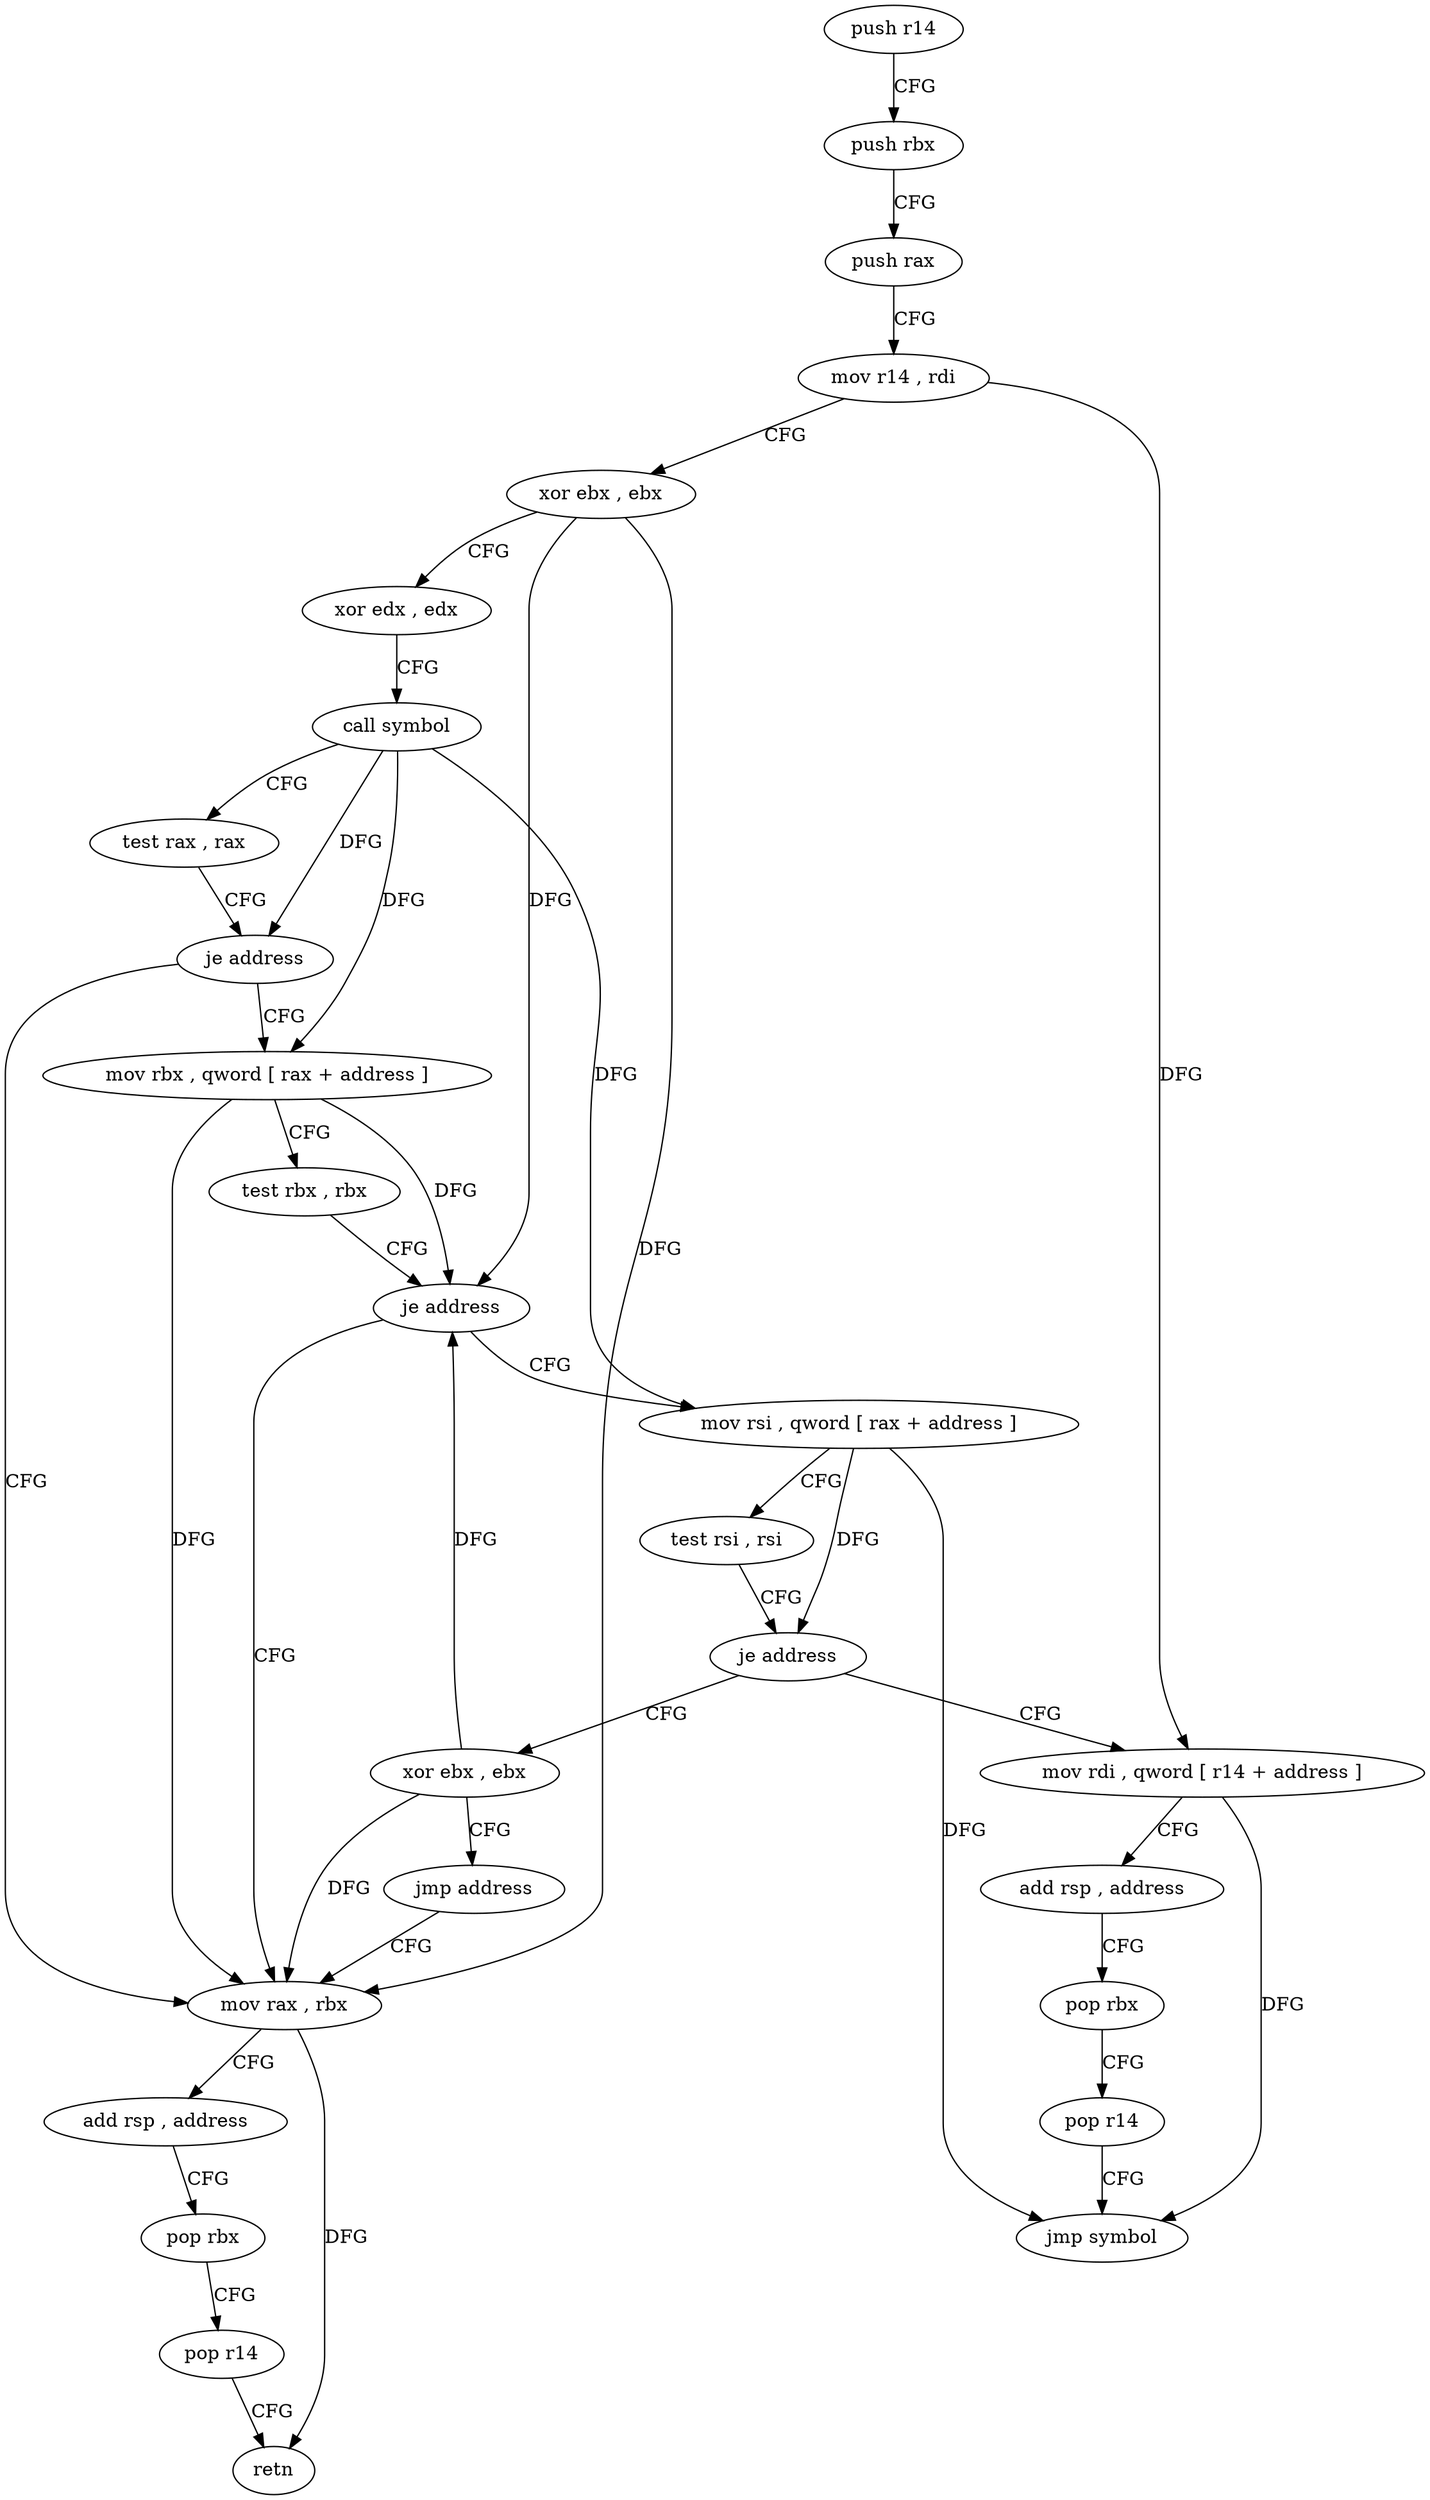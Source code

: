 digraph "func" {
"89568" [label = "push r14" ]
"89570" [label = "push rbx" ]
"89571" [label = "push rax" ]
"89572" [label = "mov r14 , rdi" ]
"89575" [label = "xor ebx , ebx" ]
"89577" [label = "xor edx , edx" ]
"89579" [label = "call symbol" ]
"89584" [label = "test rax , rax" ]
"89587" [label = "je address" ]
"89598" [label = "mov rax , rbx" ]
"89589" [label = "mov rbx , qword [ rax + address ]" ]
"89601" [label = "add rsp , address" ]
"89605" [label = "pop rbx" ]
"89606" [label = "pop r14" ]
"89608" [label = "retn" ]
"89593" [label = "test rbx , rbx" ]
"89596" [label = "je address" ]
"89609" [label = "mov rsi , qword [ rax + address ]" ]
"89613" [label = "test rsi , rsi" ]
"89616" [label = "je address" ]
"89634" [label = "xor ebx , ebx" ]
"89618" [label = "mov rdi , qword [ r14 + address ]" ]
"89636" [label = "jmp address" ]
"89622" [label = "add rsp , address" ]
"89626" [label = "pop rbx" ]
"89627" [label = "pop r14" ]
"89629" [label = "jmp symbol" ]
"89568" -> "89570" [ label = "CFG" ]
"89570" -> "89571" [ label = "CFG" ]
"89571" -> "89572" [ label = "CFG" ]
"89572" -> "89575" [ label = "CFG" ]
"89572" -> "89618" [ label = "DFG" ]
"89575" -> "89577" [ label = "CFG" ]
"89575" -> "89598" [ label = "DFG" ]
"89575" -> "89596" [ label = "DFG" ]
"89577" -> "89579" [ label = "CFG" ]
"89579" -> "89584" [ label = "CFG" ]
"89579" -> "89587" [ label = "DFG" ]
"89579" -> "89589" [ label = "DFG" ]
"89579" -> "89609" [ label = "DFG" ]
"89584" -> "89587" [ label = "CFG" ]
"89587" -> "89598" [ label = "CFG" ]
"89587" -> "89589" [ label = "CFG" ]
"89598" -> "89601" [ label = "CFG" ]
"89598" -> "89608" [ label = "DFG" ]
"89589" -> "89593" [ label = "CFG" ]
"89589" -> "89598" [ label = "DFG" ]
"89589" -> "89596" [ label = "DFG" ]
"89601" -> "89605" [ label = "CFG" ]
"89605" -> "89606" [ label = "CFG" ]
"89606" -> "89608" [ label = "CFG" ]
"89593" -> "89596" [ label = "CFG" ]
"89596" -> "89609" [ label = "CFG" ]
"89596" -> "89598" [ label = "CFG" ]
"89609" -> "89613" [ label = "CFG" ]
"89609" -> "89616" [ label = "DFG" ]
"89609" -> "89629" [ label = "DFG" ]
"89613" -> "89616" [ label = "CFG" ]
"89616" -> "89634" [ label = "CFG" ]
"89616" -> "89618" [ label = "CFG" ]
"89634" -> "89636" [ label = "CFG" ]
"89634" -> "89598" [ label = "DFG" ]
"89634" -> "89596" [ label = "DFG" ]
"89618" -> "89622" [ label = "CFG" ]
"89618" -> "89629" [ label = "DFG" ]
"89636" -> "89598" [ label = "CFG" ]
"89622" -> "89626" [ label = "CFG" ]
"89626" -> "89627" [ label = "CFG" ]
"89627" -> "89629" [ label = "CFG" ]
}
